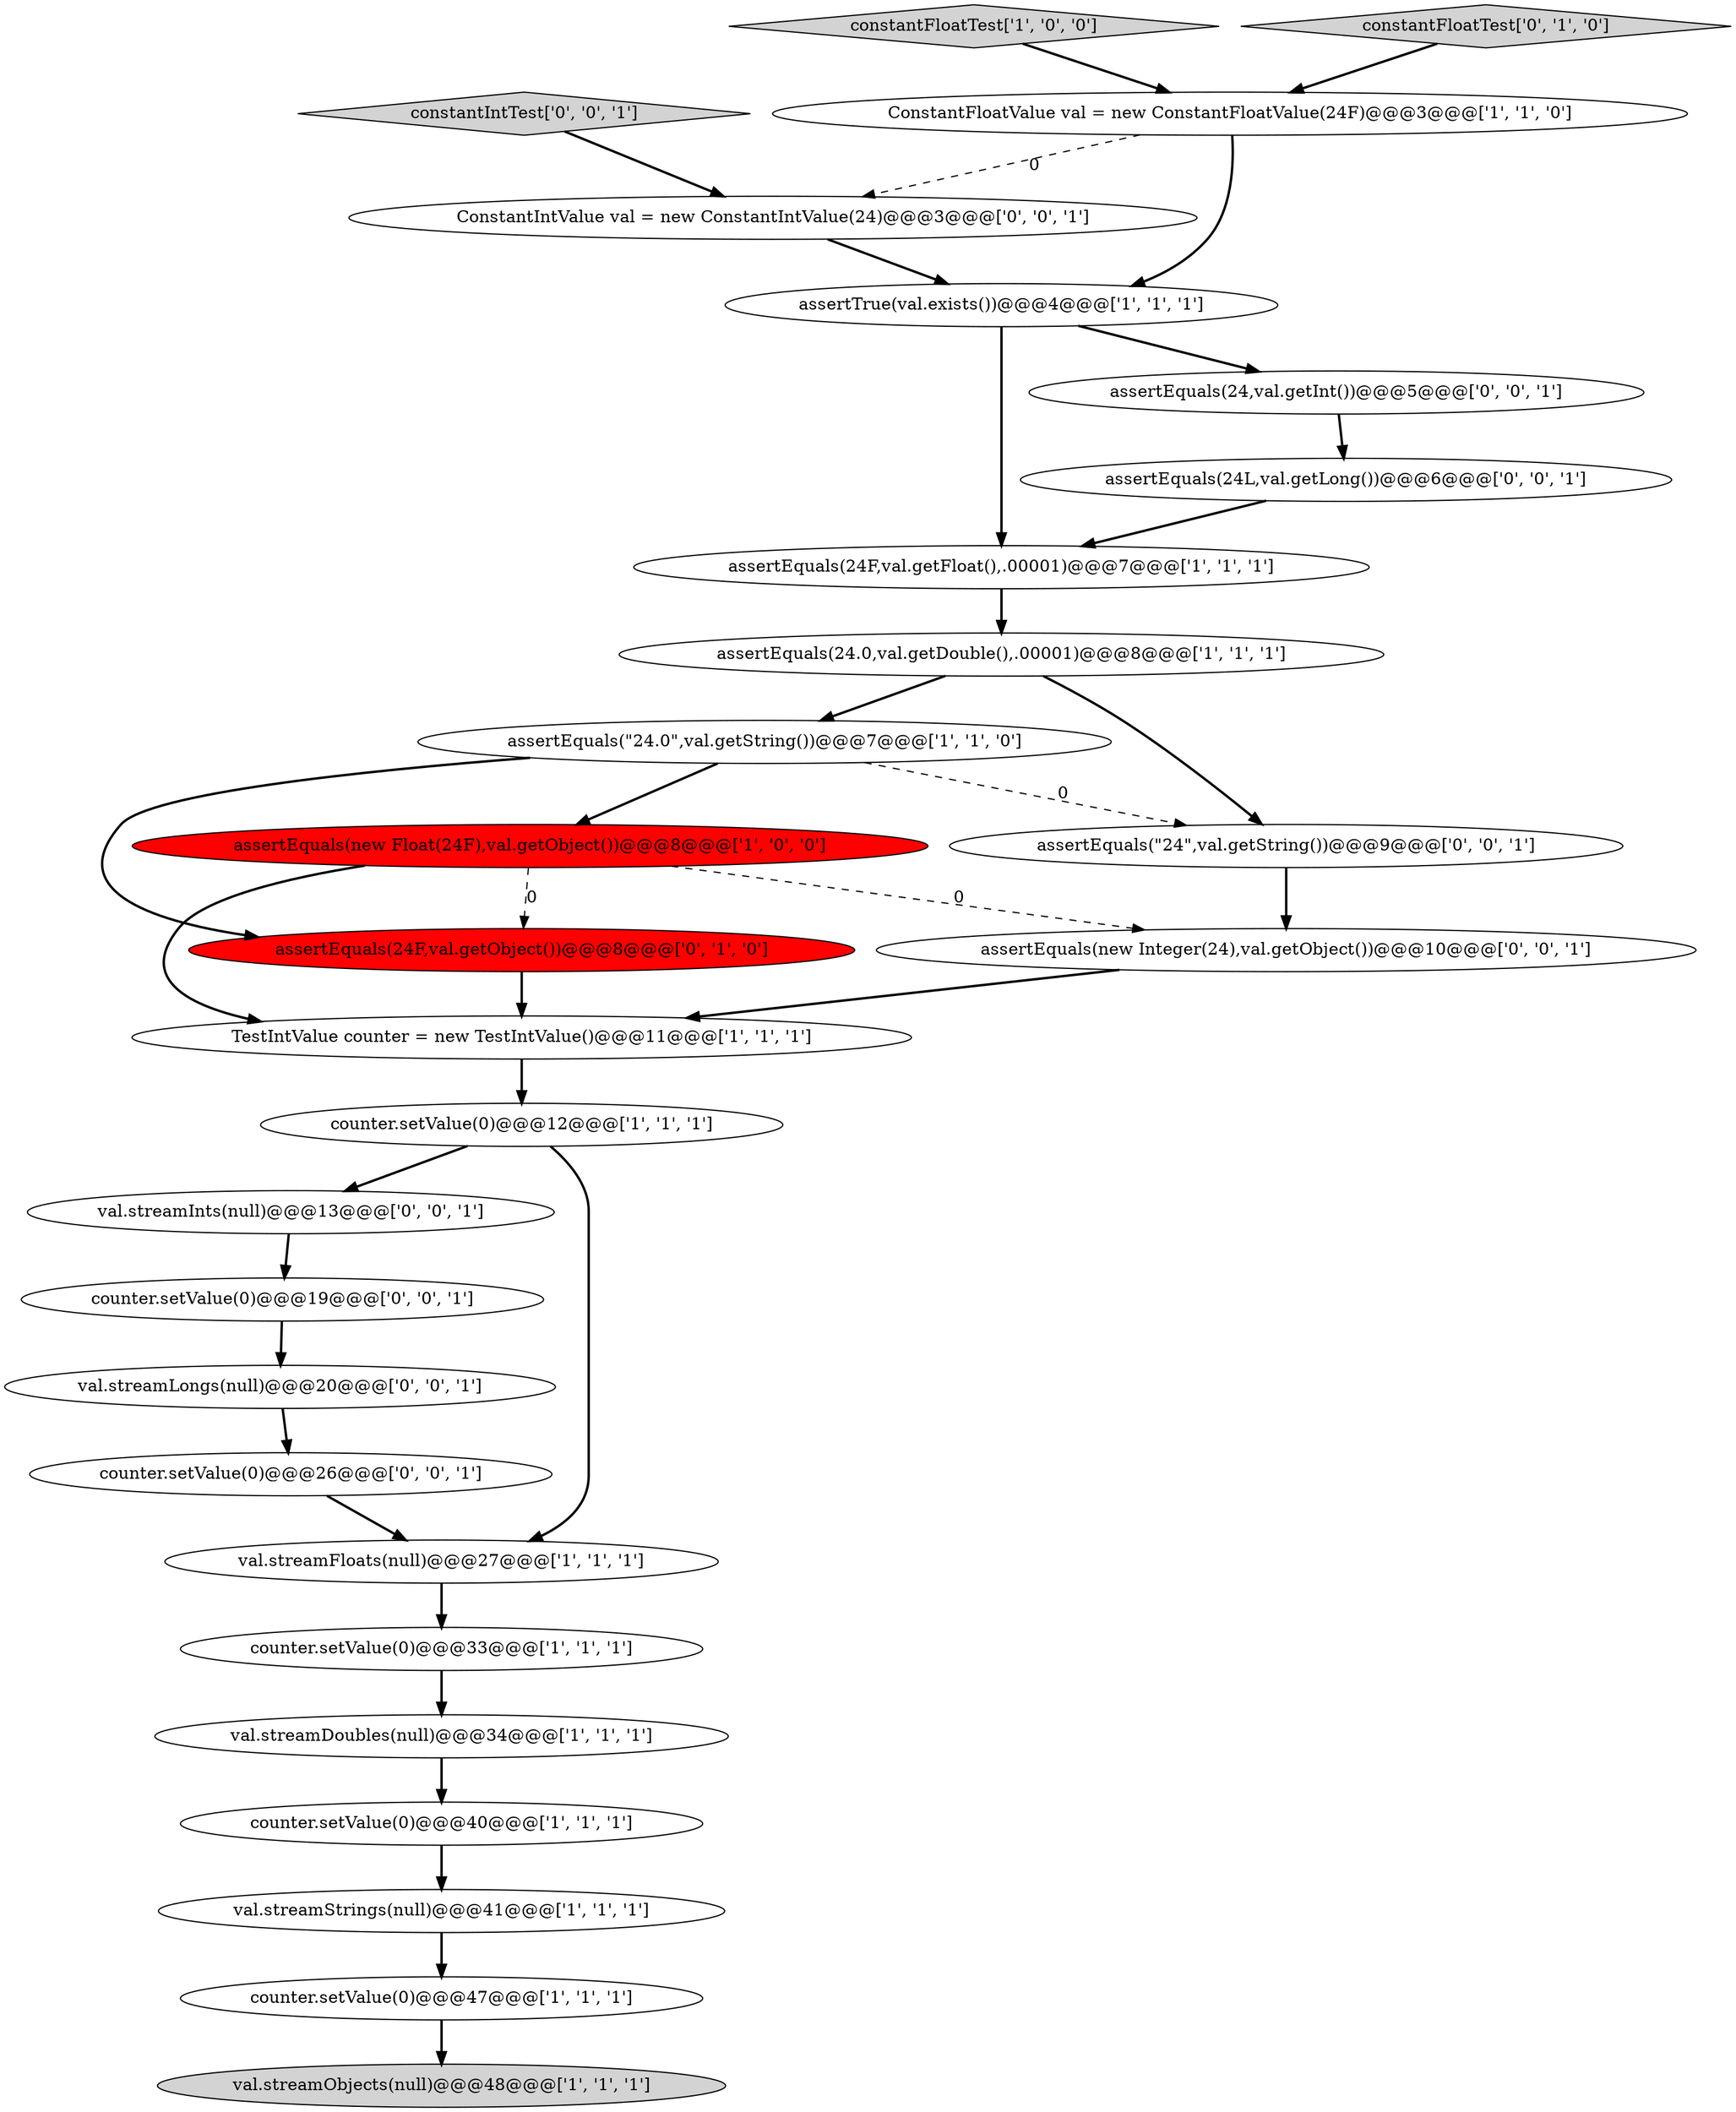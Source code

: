 digraph {
19 [style = filled, label = "constantIntTest['0', '0', '1']", fillcolor = lightgray, shape = diamond image = "AAA0AAABBB3BBB"];
24 [style = filled, label = "assertEquals(new Integer(24),val.getObject())@@@10@@@['0', '0', '1']", fillcolor = white, shape = ellipse image = "AAA0AAABBB3BBB"];
15 [style = filled, label = "val.streamObjects(null)@@@48@@@['1', '1', '1']", fillcolor = lightgray, shape = ellipse image = "AAA0AAABBB1BBB"];
7 [style = filled, label = "assertEquals(\"24.0\",val.getString())@@@7@@@['1', '1', '0']", fillcolor = white, shape = ellipse image = "AAA0AAABBB1BBB"];
0 [style = filled, label = "assertEquals(24.0,val.getDouble(),.00001)@@@8@@@['1', '1', '1']", fillcolor = white, shape = ellipse image = "AAA0AAABBB1BBB"];
12 [style = filled, label = "constantFloatTest['1', '0', '0']", fillcolor = lightgray, shape = diamond image = "AAA0AAABBB1BBB"];
22 [style = filled, label = "counter.setValue(0)@@@26@@@['0', '0', '1']", fillcolor = white, shape = ellipse image = "AAA0AAABBB3BBB"];
13 [style = filled, label = "counter.setValue(0)@@@33@@@['1', '1', '1']", fillcolor = white, shape = ellipse image = "AAA0AAABBB1BBB"];
21 [style = filled, label = "assertEquals(\"24\",val.getString())@@@9@@@['0', '0', '1']", fillcolor = white, shape = ellipse image = "AAA0AAABBB3BBB"];
27 [style = filled, label = "val.streamLongs(null)@@@20@@@['0', '0', '1']", fillcolor = white, shape = ellipse image = "AAA0AAABBB3BBB"];
1 [style = filled, label = "val.streamDoubles(null)@@@34@@@['1', '1', '1']", fillcolor = white, shape = ellipse image = "AAA0AAABBB1BBB"];
11 [style = filled, label = "assertTrue(val.exists())@@@4@@@['1', '1', '1']", fillcolor = white, shape = ellipse image = "AAA0AAABBB1BBB"];
18 [style = filled, label = "assertEquals(24L,val.getLong())@@@6@@@['0', '0', '1']", fillcolor = white, shape = ellipse image = "AAA0AAABBB3BBB"];
9 [style = filled, label = "val.streamStrings(null)@@@41@@@['1', '1', '1']", fillcolor = white, shape = ellipse image = "AAA0AAABBB1BBB"];
8 [style = filled, label = "counter.setValue(0)@@@40@@@['1', '1', '1']", fillcolor = white, shape = ellipse image = "AAA0AAABBB1BBB"];
2 [style = filled, label = "val.streamFloats(null)@@@27@@@['1', '1', '1']", fillcolor = white, shape = ellipse image = "AAA0AAABBB1BBB"];
23 [style = filled, label = "val.streamInts(null)@@@13@@@['0', '0', '1']", fillcolor = white, shape = ellipse image = "AAA0AAABBB3BBB"];
25 [style = filled, label = "ConstantIntValue val = new ConstantIntValue(24)@@@3@@@['0', '0', '1']", fillcolor = white, shape = ellipse image = "AAA0AAABBB3BBB"];
17 [style = filled, label = "constantFloatTest['0', '1', '0']", fillcolor = lightgray, shape = diamond image = "AAA0AAABBB2BBB"];
10 [style = filled, label = "assertEquals(new Float(24F),val.getObject())@@@8@@@['1', '0', '0']", fillcolor = red, shape = ellipse image = "AAA1AAABBB1BBB"];
20 [style = filled, label = "assertEquals(24,val.getInt())@@@5@@@['0', '0', '1']", fillcolor = white, shape = ellipse image = "AAA0AAABBB3BBB"];
5 [style = filled, label = "counter.setValue(0)@@@12@@@['1', '1', '1']", fillcolor = white, shape = ellipse image = "AAA0AAABBB1BBB"];
4 [style = filled, label = "TestIntValue counter = new TestIntValue()@@@11@@@['1', '1', '1']", fillcolor = white, shape = ellipse image = "AAA0AAABBB1BBB"];
26 [style = filled, label = "counter.setValue(0)@@@19@@@['0', '0', '1']", fillcolor = white, shape = ellipse image = "AAA0AAABBB3BBB"];
3 [style = filled, label = "assertEquals(24F,val.getFloat(),.00001)@@@7@@@['1', '1', '1']", fillcolor = white, shape = ellipse image = "AAA0AAABBB1BBB"];
6 [style = filled, label = "ConstantFloatValue val = new ConstantFloatValue(24F)@@@3@@@['1', '1', '0']", fillcolor = white, shape = ellipse image = "AAA0AAABBB1BBB"];
16 [style = filled, label = "assertEquals(24F,val.getObject())@@@8@@@['0', '1', '0']", fillcolor = red, shape = ellipse image = "AAA1AAABBB2BBB"];
14 [style = filled, label = "counter.setValue(0)@@@47@@@['1', '1', '1']", fillcolor = white, shape = ellipse image = "AAA0AAABBB1BBB"];
11->20 [style = bold, label=""];
18->3 [style = bold, label=""];
7->21 [style = dashed, label="0"];
1->8 [style = bold, label=""];
22->2 [style = bold, label=""];
5->23 [style = bold, label=""];
17->6 [style = bold, label=""];
7->10 [style = bold, label=""];
23->26 [style = bold, label=""];
21->24 [style = bold, label=""];
0->21 [style = bold, label=""];
12->6 [style = bold, label=""];
27->22 [style = bold, label=""];
13->1 [style = bold, label=""];
3->0 [style = bold, label=""];
19->25 [style = bold, label=""];
2->13 [style = bold, label=""];
0->7 [style = bold, label=""];
20->18 [style = bold, label=""];
26->27 [style = bold, label=""];
5->2 [style = bold, label=""];
24->4 [style = bold, label=""];
6->25 [style = dashed, label="0"];
11->3 [style = bold, label=""];
25->11 [style = bold, label=""];
6->11 [style = bold, label=""];
7->16 [style = bold, label=""];
8->9 [style = bold, label=""];
9->14 [style = bold, label=""];
10->4 [style = bold, label=""];
14->15 [style = bold, label=""];
10->16 [style = dashed, label="0"];
16->4 [style = bold, label=""];
4->5 [style = bold, label=""];
10->24 [style = dashed, label="0"];
}
